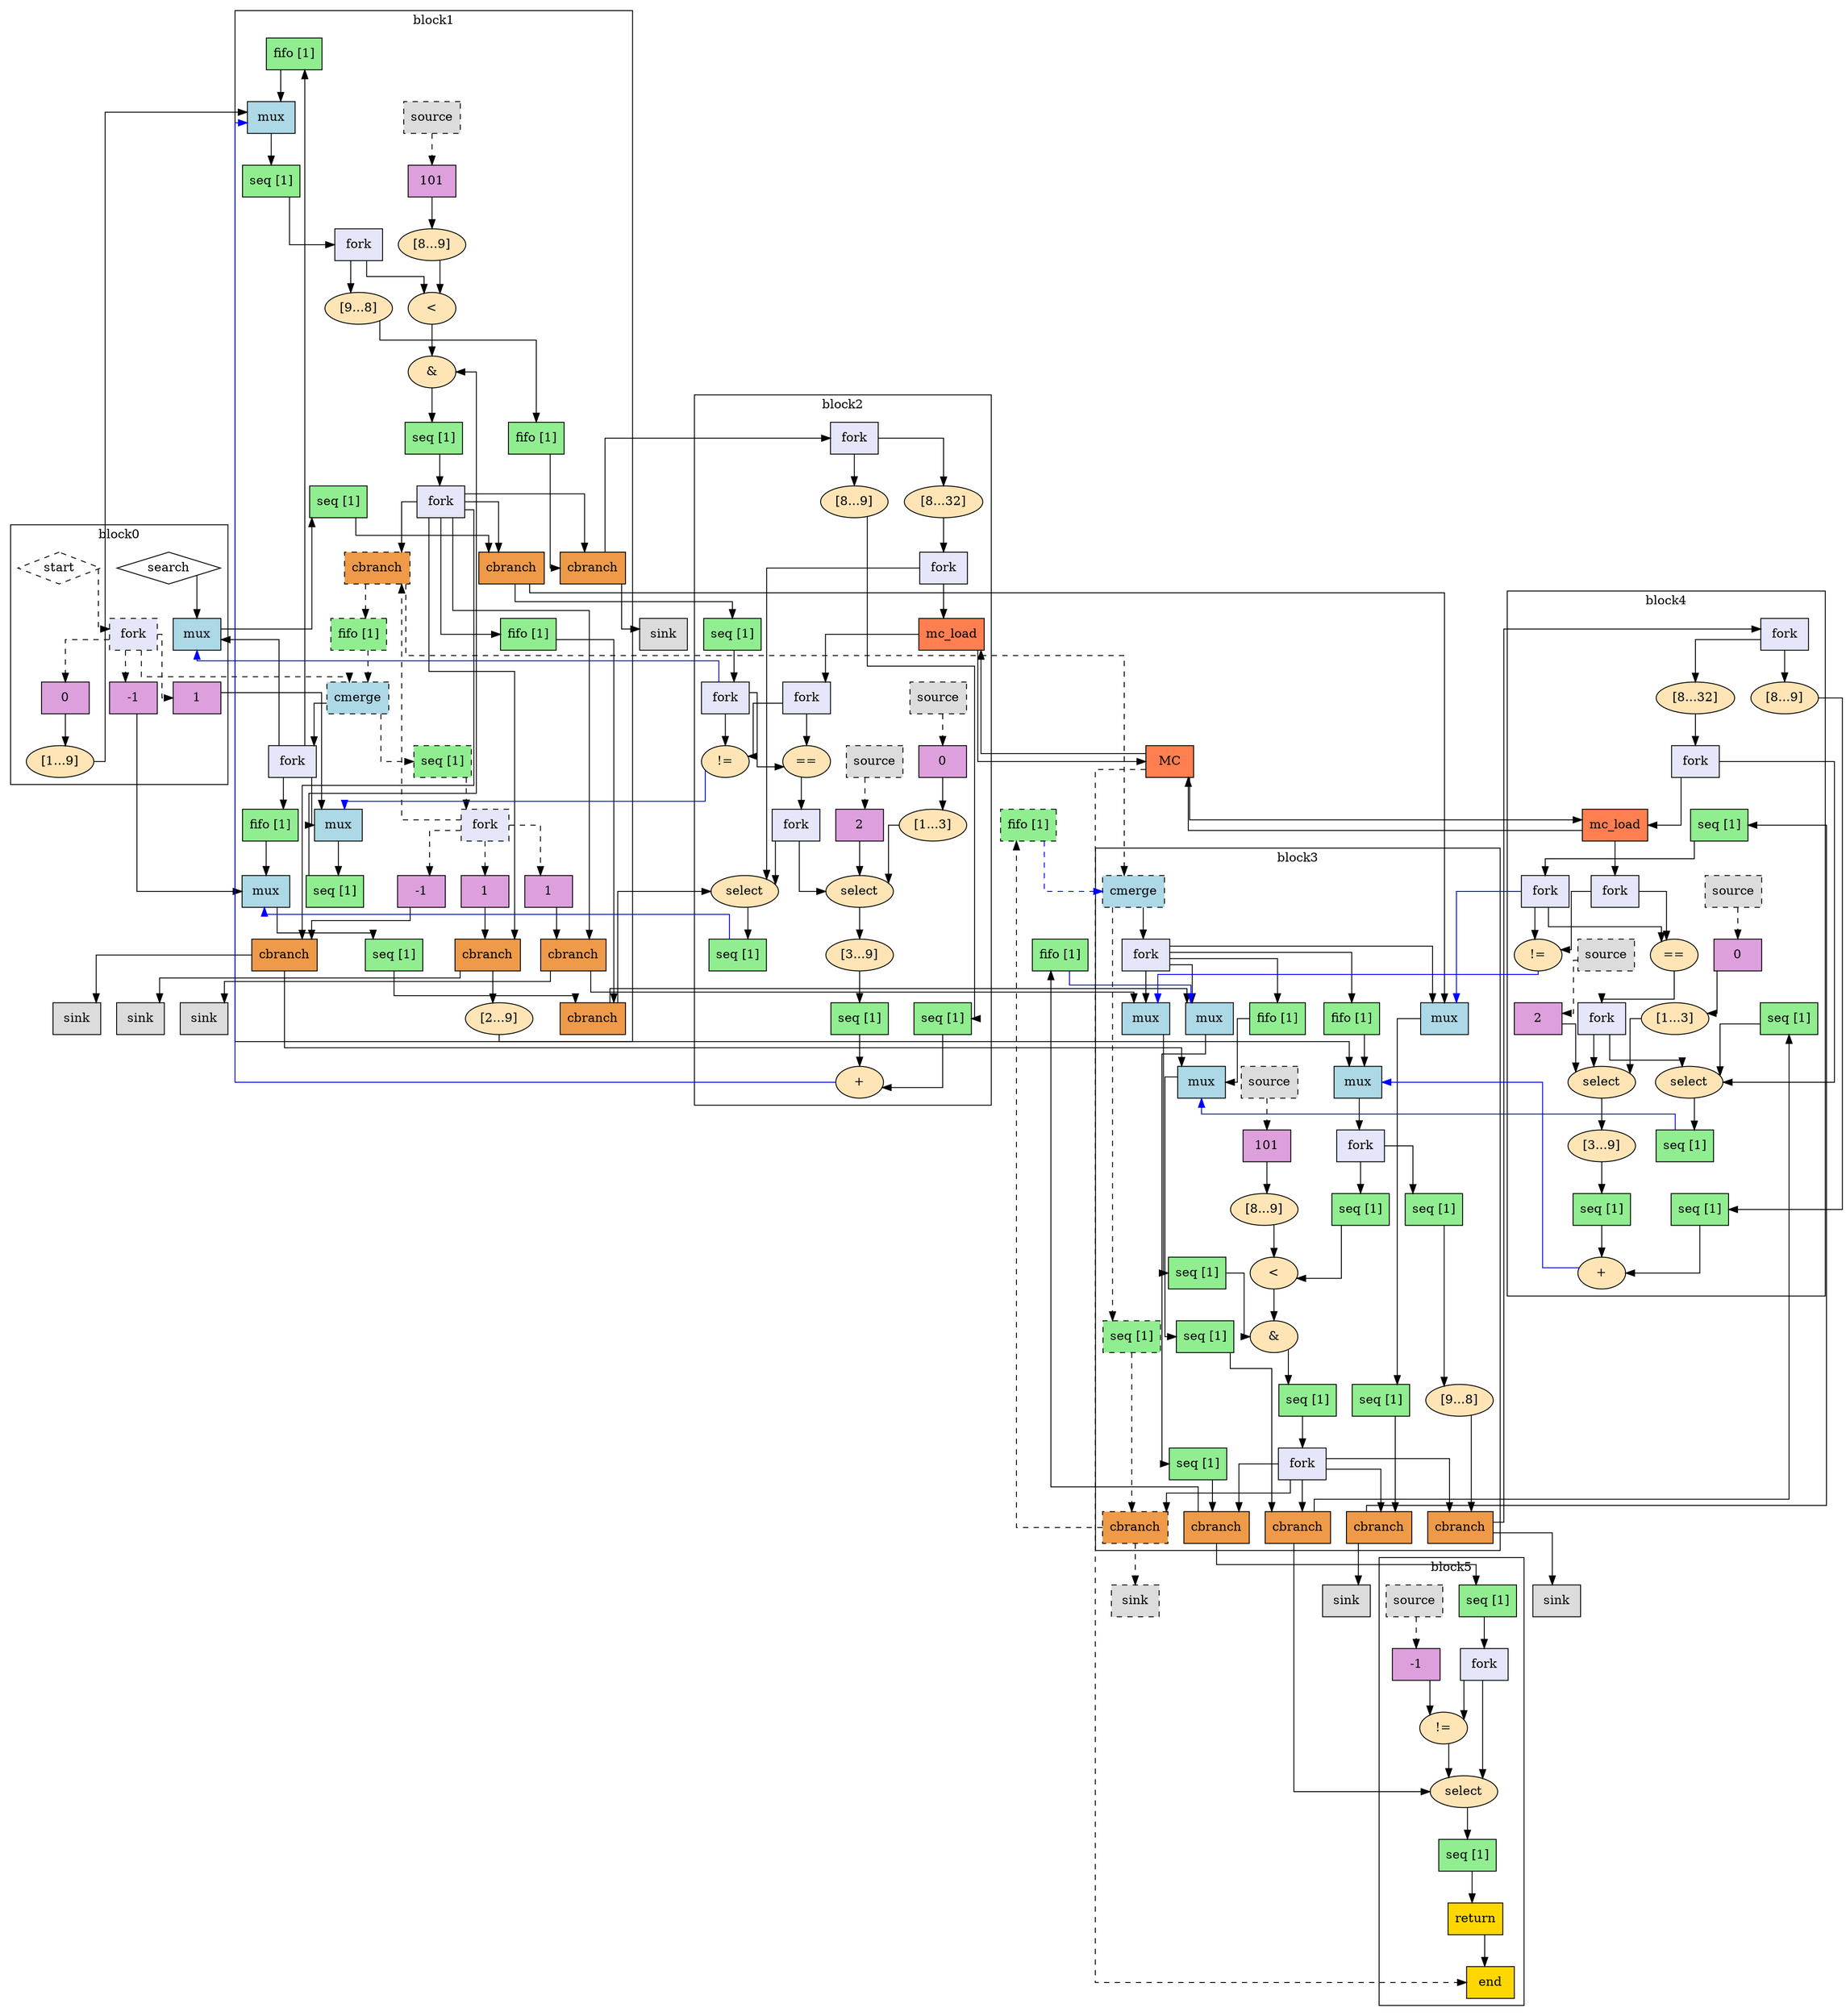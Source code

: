 Digraph G {
  splines=ortho;
  compound=true; // Allow edges between clusters
  // Function arguments
  "search" [mlir_op="handshake.arg", shape=diamond, label="search", ]
  "start" [mlir_op="handshake.arg", shape=diamond, style=dashed, label="start", ]
  // Function operations
  "mem_controller0" [mlir_op="handshake.mem_controller", fillcolor=coral, shape=box, label="MC", style="filled", ]
  "fork0" [mlir_op="handshake.fork", fillcolor=lavender, shape=box, label="fork", style="filled, dashed", ]
  "constant1" [mlir_op="handshake.constant", fillcolor=plum, shape=box, label="0", style="filled", ]
  "constant2" [mlir_op="handshake.constant", fillcolor=plum, shape=box, label="1", style="filled", ]
  "constant3" [mlir_op="handshake.constant", fillcolor=plum, shape=box, label="-1", style="filled", ]
  "extsi0" [mlir_op="arith.extsi", fillcolor=moccasin, shape=oval, label="[1...9]", style="filled", ]
  "buffer17" [mlir_op="handshake.buffer", fillcolor=lightgreen, shape=box, label="fifo [1]", style="filled", ]
  "mux0" [mlir_op="handshake.mux", fillcolor=lightblue, shape=box, label="mux", style="filled", ]
  "buffer2" [mlir_op="handshake.buffer", fillcolor=lightgreen, shape=box, label="seq [1]", style="filled", ]
  "fork1" [mlir_op="handshake.fork", fillcolor=lavender, shape=box, label="fork", style="filled", ]
  "trunci0" [mlir_op="arith.trunci", fillcolor=moccasin, shape=oval, label="[9...8]", style="filled", ]
  "buffer16" [mlir_op="handshake.buffer", fillcolor=lightgreen, shape=box, label="fifo [1]", style="filled", ]
  "mux1" [mlir_op="handshake.mux", fillcolor=lightblue, shape=box, label="mux", style="filled", ]
  "mux2" [mlir_op="handshake.mux", fillcolor=lightblue, shape=box, label="mux", style="filled", ]
  "mux3" [mlir_op="handshake.mux", fillcolor=lightblue, shape=box, label="mux", style="filled", ]
  "buffer32" [mlir_op="handshake.buffer", fillcolor=lightgreen, shape=box, label="fifo [1]", style="filled, dashed", ]
  "control_merge0" [mlir_op="handshake.control_merge", fillcolor=lightblue, shape=box, label="cmerge", style="filled, dashed", ]
  "fork2" [mlir_op="handshake.fork", fillcolor=lavender, shape=box, label="fork", style="filled", ]
  "buffer28" [mlir_op="handshake.buffer", fillcolor=lightgreen, shape=box, label="seq [1]", style="filled, dashed", ]
  "fork3" [mlir_op="handshake.fork", fillcolor=lavender, shape=box, label="fork", style="filled, dashed", ]
  "constant13" [mlir_op="handshake.constant", fillcolor=plum, shape=box, label="-1", style="filled", ]
  "constant14" [mlir_op="handshake.constant", fillcolor=plum, shape=box, label="1", style="filled", ]
  "constant15" [mlir_op="handshake.constant", fillcolor=plum, shape=box, label="1", style="filled", ]
  "source0" [mlir_op="handshake.source", fillcolor=gainsboro, shape=box, label="source", style="filled, dashed", ]
  "constant16" [mlir_op="handshake.constant", fillcolor=plum, shape=box, label="101", style="filled", ]
  "extsi6" [mlir_op="arith.extsi", fillcolor=moccasin, shape=oval, label="[8...9]", style="filled", ]
  "cmpi0" [mlir_op="arith.cmpi<", fillcolor=moccasin, shape=oval, label="<", style="filled", ]
  "buffer5" [mlir_op="handshake.buffer", fillcolor=lightgreen, shape=box, label="seq [1]", style="filled", ]
  "andi0" [mlir_op="arith.andi", fillcolor=moccasin, shape=oval, label="&", style="filled", ]
  "buffer8" [mlir_op="handshake.buffer", fillcolor=lightgreen, shape=box, label="seq [1]", style="filled", ]
  "fork4" [mlir_op="handshake.fork", fillcolor=lavender, shape=box, label="fork", style="filled", ]
  "buffer12" [mlir_op="handshake.buffer", fillcolor=lightgreen, shape=box, label="fifo [1]", style="filled", ]
  "buffer14" [mlir_op="handshake.buffer", fillcolor=lightgreen, shape=box, label="seq [1]", style="filled", ]
  "cond_br2" [mlir_op="handshake.cond_br", fillcolor=tan2, shape=box, label="cbranch", style="filled", ]
  "buffer26" [mlir_op="handshake.buffer", fillcolor=lightgreen, shape=box, label="fifo [1]", style="filled", ]
  "cond_br0" [mlir_op="handshake.cond_br", fillcolor=tan2, shape=box, label="cbranch", style="filled", ]
  "sink0" [mlir_op="handshake.sink", fillcolor=gainsboro, shape=box, label="sink", style="filled", ]
  "buffer20" [mlir_op="handshake.buffer", fillcolor=lightgreen, shape=box, label="seq [1]", style="filled", ]
  "cond_br4" [mlir_op="handshake.cond_br", fillcolor=tan2, shape=box, label="cbranch", style="filled", ]
  "cond_br5" [mlir_op="handshake.cond_br", fillcolor=tan2, shape=box, label="cbranch", style="filled, dashed", ]
  "cond_br1" [mlir_op="handshake.cond_br", fillcolor=tan2, shape=box, label="cbranch", style="filled", ]
  "sink1" [mlir_op="handshake.sink", fillcolor=gainsboro, shape=box, label="sink", style="filled", ]
  "extsi1" [mlir_op="arith.extsi", fillcolor=moccasin, shape=oval, label="[2...9]", style="filled", ]
  "cond_br7" [mlir_op="handshake.cond_br", fillcolor=tan2, shape=box, label="cbranch", style="filled", ]
  "sink2" [mlir_op="handshake.sink", fillcolor=gainsboro, shape=box, label="sink", style="filled", ]
  "cond_br8" [mlir_op="handshake.cond_br", fillcolor=tan2, shape=box, label="cbranch", style="filled", ]
  "sink3" [mlir_op="handshake.sink", fillcolor=gainsboro, shape=box, label="sink", style="filled", ]
  "fork5" [mlir_op="handshake.fork", fillcolor=lavender, shape=box, label="fork", style="filled", ]
  "extsi2" [mlir_op="arith.extsi", fillcolor=moccasin, shape=oval, label="[8...9]", style="filled", ]
  "extsi7" [mlir_op="arith.extsi", fillcolor=moccasin, shape=oval, label="[8...32]", style="filled", ]
  "fork6" [mlir_op="handshake.fork", fillcolor=lavender, shape=box, label="fork", style="filled", ]
  "buffer29" [mlir_op="handshake.buffer", fillcolor=lightgreen, shape=box, label="seq [1]", style="filled", ]
  "fork7" [mlir_op="handshake.fork", fillcolor=lavender, shape=box, label="fork", style="filled", ]
  "source1" [mlir_op="handshake.source", fillcolor=gainsboro, shape=box, label="source", style="filled, dashed", ]
  "constant17" [mlir_op="handshake.constant", fillcolor=plum, shape=box, label="2", style="filled", ]
  "source2" [mlir_op="handshake.source", fillcolor=gainsboro, shape=box, label="source", style="filled, dashed", ]
  "constant18" [mlir_op="handshake.constant", fillcolor=plum, shape=box, label="0", style="filled", ]
  "extsi8" [mlir_op="arith.extsi", fillcolor=moccasin, shape=oval, label="[1...3]", style="filled", ]
  "mc_load0" [mlir_op="handshake.mc_load", fillcolor=coral, shape=box, label="mc_load", style="filled", ]
  "fork8" [mlir_op="handshake.fork", fillcolor=lavender, shape=box, label="fork", style="filled", ]
  "cmpi1" [mlir_op="arith.cmpi==", fillcolor=moccasin, shape=oval, label="==", style="filled", ]
  "fork9" [mlir_op="handshake.fork", fillcolor=lavender, shape=box, label="fork", style="filled", ]
  "select0" [mlir_op="arith.select", fillcolor=moccasin, shape=oval, label="select", style="filled", ]
  "cmpi2" [mlir_op="arith.cmpi!=", fillcolor=moccasin, shape=oval, label="!=", style="filled", ]
  "select3" [mlir_op="arith.select", fillcolor=moccasin, shape=oval, label="select", style="filled", ]
  "extsi9" [mlir_op="arith.extsi", fillcolor=moccasin, shape=oval, label="[3...9]", style="filled", ]
  "buffer25" [mlir_op="handshake.buffer", fillcolor=lightgreen, shape=box, label="seq [1]", style="filled", ]
  "buffer33" [mlir_op="handshake.buffer", fillcolor=lightgreen, shape=box, label="seq [1]", style="filled", ]
  "addi0" [mlir_op="arith.addi", fillcolor=moccasin, shape=oval, label="+", style="filled", ]
  "buffer22" [mlir_op="handshake.buffer", fillcolor=lightgreen, shape=box, label="seq [1]", style="filled", ]
  "buffer10" [mlir_op="handshake.buffer", fillcolor=lightgreen, shape=box, label="fifo [1]", style="filled", ]
  "mux4" [mlir_op="handshake.mux", fillcolor=lightblue, shape=box, label="mux", style="filled", ]
  "fork10" [mlir_op="handshake.fork", fillcolor=lavender, shape=box, label="fork", style="filled", ]
  "buffer30" [mlir_op="handshake.buffer", fillcolor=lightgreen, shape=box, label="seq [1]", style="filled", ]
  "trunci1" [mlir_op="arith.trunci", fillcolor=moccasin, shape=oval, label="[9...8]", style="filled", ]
  "buffer13" [mlir_op="handshake.buffer", fillcolor=lightgreen, shape=box, label="fifo [1]", style="filled", ]
  "mux5" [mlir_op="handshake.mux", fillcolor=lightblue, shape=box, label="mux", style="filled", ]
  "mux6" [mlir_op="handshake.mux", fillcolor=lightblue, shape=box, label="mux", style="filled", ]
  "mux7" [mlir_op="handshake.mux", fillcolor=lightblue, shape=box, label="mux", style="filled", ]
  "mux8" [mlir_op="handshake.mux", fillcolor=lightblue, shape=box, label="mux", style="filled", ]
  "control_merge1" [mlir_op="handshake.control_merge", fillcolor=lightblue, shape=box, label="cmerge", style="filled, dashed", ]
  "fork11" [mlir_op="handshake.fork", fillcolor=lavender, shape=box, label="fork", style="filled", ]
  "source3" [mlir_op="handshake.source", fillcolor=gainsboro, shape=box, label="source", style="filled, dashed", ]
  "constant19" [mlir_op="handshake.constant", fillcolor=plum, shape=box, label="101", style="filled", ]
  "extsi10" [mlir_op="arith.extsi", fillcolor=moccasin, shape=oval, label="[8...9]", style="filled", ]
  "buffer18" [mlir_op="handshake.buffer", fillcolor=lightgreen, shape=box, label="seq [1]", style="filled", ]
  "cmpi3" [mlir_op="arith.cmpi<", fillcolor=moccasin, shape=oval, label="<", style="filled", ]
  "buffer1" [mlir_op="handshake.buffer", fillcolor=lightgreen, shape=box, label="seq [1]", style="filled", ]
  "andi1" [mlir_op="arith.andi", fillcolor=moccasin, shape=oval, label="&", style="filled", ]
  "buffer11" [mlir_op="handshake.buffer", fillcolor=lightgreen, shape=box, label="seq [1]", style="filled", ]
  "fork12" [mlir_op="handshake.fork", fillcolor=lavender, shape=box, label="fork", style="filled", ]
  "buffer21" [mlir_op="handshake.buffer", fillcolor=lightgreen, shape=box, label="seq [1]", style="filled", ]
  "cond_br12" [mlir_op="handshake.cond_br", fillcolor=tan2, shape=box, label="cbranch", style="filled", ]
  "cond_br3" [mlir_op="handshake.cond_br", fillcolor=tan2, shape=box, label="cbranch", style="filled", ]
  "sink4" [mlir_op="handshake.sink", fillcolor=gainsboro, shape=box, label="sink", style="filled", ]
  "buffer15" [mlir_op="handshake.buffer", fillcolor=lightgreen, shape=box, label="seq [1]", style="filled", ]
  "cond_br14" [mlir_op="handshake.cond_br", fillcolor=tan2, shape=box, label="cbranch", style="filled", ]
  "sink5" [mlir_op="handshake.sink", fillcolor=gainsboro, shape=box, label="sink", style="filled", ]
  "buffer19" [mlir_op="handshake.buffer", fillcolor=lightgreen, shape=box, label="seq [1]", style="filled", ]
  "cond_br15" [mlir_op="handshake.cond_br", fillcolor=tan2, shape=box, label="cbranch", style="filled", ]
  "buffer3" [mlir_op="handshake.buffer", fillcolor=lightgreen, shape=box, label="seq [1]", style="filled, dashed", ]
  "cond_br16" [mlir_op="handshake.cond_br", fillcolor=tan2, shape=box, label="cbranch", style="filled, dashed", ]
  "sink6" [mlir_op="handshake.sink", fillcolor=gainsboro, shape=box, label="sink", style="filled, dashed", ]
  "fork13" [mlir_op="handshake.fork", fillcolor=lavender, shape=box, label="fork", style="filled", ]
  "extsi3" [mlir_op="arith.extsi", fillcolor=moccasin, shape=oval, label="[8...9]", style="filled", ]
  "extsi11" [mlir_op="arith.extsi", fillcolor=moccasin, shape=oval, label="[8...32]", style="filled", ]
  "fork14" [mlir_op="handshake.fork", fillcolor=lavender, shape=box, label="fork", style="filled", ]
  "buffer31" [mlir_op="handshake.buffer", fillcolor=lightgreen, shape=box, label="seq [1]", style="filled", ]
  "fork15" [mlir_op="handshake.fork", fillcolor=lavender, shape=box, label="fork", style="filled", ]
  "buffer27" [mlir_op="handshake.buffer", fillcolor=lightgreen, shape=box, label="fifo [1]", style="filled, dashed", ]
  "source4" [mlir_op="handshake.source", fillcolor=gainsboro, shape=box, label="source", style="filled, dashed", ]
  "constant20" [mlir_op="handshake.constant", fillcolor=plum, shape=box, label="2", style="filled", ]
  "source5" [mlir_op="handshake.source", fillcolor=gainsboro, shape=box, label="source", style="filled, dashed", ]
  "constant21" [mlir_op="handshake.constant", fillcolor=plum, shape=box, label="0", style="filled", ]
  "extsi12" [mlir_op="arith.extsi", fillcolor=moccasin, shape=oval, label="[1...3]", style="filled", ]
  "mc_load1" [mlir_op="handshake.mc_load", fillcolor=coral, shape=box, label="mc_load", style="filled", ]
  "fork16" [mlir_op="handshake.fork", fillcolor=lavender, shape=box, label="fork", style="filled", ]
  "cmpi4" [mlir_op="arith.cmpi==", fillcolor=moccasin, shape=oval, label="==", style="filled", ]
  "fork17" [mlir_op="handshake.fork", fillcolor=lavender, shape=box, label="fork", style="filled", ]
  "buffer7" [mlir_op="handshake.buffer", fillcolor=lightgreen, shape=box, label="seq [1]", style="filled", ]
  "select1" [mlir_op="arith.select", fillcolor=moccasin, shape=oval, label="select", style="filled", ]
  "cmpi5" [mlir_op="arith.cmpi!=", fillcolor=moccasin, shape=oval, label="!=", style="filled", ]
  "select5" [mlir_op="arith.select", fillcolor=moccasin, shape=oval, label="select", style="filled", ]
  "extsi13" [mlir_op="arith.extsi", fillcolor=moccasin, shape=oval, label="[3...9]", style="filled", ]
  "buffer0" [mlir_op="handshake.buffer", fillcolor=lightgreen, shape=box, label="seq [1]", style="filled", ]
  "buffer9" [mlir_op="handshake.buffer", fillcolor=lightgreen, shape=box, label="seq [1]", style="filled", ]
  "addi1" [mlir_op="arith.addi", fillcolor=moccasin, shape=oval, label="+", style="filled", ]
  "buffer23" [mlir_op="handshake.buffer", fillcolor=lightgreen, shape=box, label="seq [1]", style="filled", ]
  "buffer6" [mlir_op="handshake.buffer", fillcolor=lightgreen, shape=box, label="fifo [1]", style="filled", ]
  "buffer4" [mlir_op="handshake.buffer", fillcolor=lightgreen, shape=box, label="seq [1]", style="filled", ]
  "fork18" [mlir_op="handshake.fork", fillcolor=lavender, shape=box, label="fork", style="filled", ]
  "source6" [mlir_op="handshake.source", fillcolor=gainsboro, shape=box, label="source", style="filled, dashed", ]
  "constant22" [mlir_op="handshake.constant", fillcolor=plum, shape=box, label="-1", style="filled", ]
  "cmpi6" [mlir_op="arith.cmpi!=", fillcolor=moccasin, shape=oval, label="!=", style="filled", ]
  "select2" [mlir_op="arith.select", fillcolor=moccasin, shape=oval, label="select", style="filled", ]
  "buffer24" [mlir_op="handshake.buffer", fillcolor=lightgreen, shape=box, label="seq [1]", style="filled", ]
  "d_return0" [mlir_op="handshake.d_return", fillcolor=gold, shape=box, label="return", style="filled", ]
  "end0" [mlir_op="handshake.end", fillcolor=gold, shape=box, label="end", style="filled", ]
  // Edges within basic block 0
  subgraph "cluster0" {
    label="block0"
    "fork0" -> "constant3" [style=dashed, ]
    "fork0" -> "constant2" [style=dashed, ]
    "fork0" -> "constant1" [style=dashed, ]
    "constant1" -> "extsi0" []
    "search" -> "mux3" []
    "start" -> "fork0" [style=dashed, ]
  }
  // Edges outgoing of basic block 0
  "fork0" -> "control_merge0" [style=dashed, ]
  "constant2" -> "mux2" []
  "constant3" -> "mux1" []
  "extsi0" -> "mux0" []
  // Edges within basic block 2
  subgraph "cluster2" {
    label="block2"
    "fork5" -> "extsi2" []
    "fork5" -> "extsi7" []
    "extsi2" -> "buffer25" []
    "extsi7" -> "fork6" []
    "fork6" -> "select0" []
    "fork6" -> "mc_load0" []
    "buffer29" -> "fork7" []
    "fork7" -> "cmpi2" []
    "fork7" -> "cmpi1" []
    "source1" -> "constant17" [style=dashed, ]
    "constant17" -> "select3" []
    "source2" -> "constant18" [style=dashed, ]
    "constant18" -> "extsi8" []
    "extsi8" -> "select3" []
    "mc_load0" -> "fork8" []
    "fork8" -> "cmpi2" []
    "fork8" -> "cmpi1" []
    "cmpi1" -> "fork9" []
    "fork9" -> "select3" []
    "fork9" -> "select0" []
    "select0" -> "buffer22" []
    "select3" -> "extsi9" []
    "extsi9" -> "buffer33" []
    "buffer25" -> "addi0" []
    "buffer33" -> "addi0" []
  }
  // Edges outgoing of basic block 2
  "fork7" -> "mux3" [ color="blue"]
  "mc_load0" -> "mem_controller0" []
  "cmpi2" -> "mux2" [ color="blue"]
  "addi0" -> "mux0" [ color="blue"]
  "buffer22" -> "mux1" [ color="blue"]
  // Edges within basic block 4
  subgraph "cluster4" {
    label="block4"
    "fork13" -> "extsi3" []
    "fork13" -> "extsi11" []
    "extsi3" -> "buffer9" []
    "extsi11" -> "fork14" []
    "fork14" -> "select1" []
    "fork14" -> "mc_load1" []
    "buffer31" -> "fork15" []
    "fork15" -> "cmpi5" []
    "fork15" -> "cmpi4" []
    "source4" -> "constant20" [style=dashed, ]
    "constant20" -> "select5" []
    "source5" -> "constant21" [style=dashed, ]
    "constant21" -> "extsi12" []
    "extsi12" -> "select5" []
    "mc_load1" -> "fork16" []
    "fork16" -> "cmpi5" []
    "fork16" -> "cmpi4" []
    "cmpi4" -> "fork17" []
    "fork17" -> "select5" []
    "fork17" -> "select1" []
    "buffer7" -> "select1" []
    "select1" -> "buffer23" []
    "select5" -> "extsi13" []
    "extsi13" -> "buffer0" []
    "buffer0" -> "addi1" []
    "buffer9" -> "addi1" []
  }
  // Edges outgoing of basic block 4
  "fork15" -> "mux7" [ color="blue"]
  "buffer27" -> "control_merge1" [style=dashed,  color="blue"]
  "mc_load1" -> "mem_controller0" []
  "cmpi5" -> "mux6" [ color="blue"]
  "addi1" -> "mux4" [ color="blue"]
  "buffer23" -> "mux5" [ color="blue"]
  "buffer6" -> "mux8" [ color="blue"]
  // Edges within basic block 1
  subgraph "cluster1" {
    label="block1"
    "buffer17" -> "mux0" []
    "mux0" -> "buffer2" []
    "buffer2" -> "fork1" []
    "fork1" -> "trunci0" []
    "fork1" -> "cmpi0" []
    "trunci0" -> "buffer26" []
    "buffer16" -> "mux1" []
    "mux1" -> "buffer14" []
    "mux2" -> "buffer5" []
    "mux3" -> "buffer20" []
    "buffer32" -> "control_merge0" [style=dashed, ]
    "control_merge0" -> "buffer28" [style=dashed, ]
    "control_merge0" -> "fork2" []
    "fork2" -> "buffer17" []
    "fork2" -> "mux3" []
    "fork2" -> "mux2" []
    "fork2" -> "buffer16" []
    "buffer28" -> "fork3" [style=dashed, ]
    "fork3" -> "constant13" [style=dashed, ]
    "fork3" -> "constant14" [style=dashed, ]
    "fork3" -> "constant15" [style=dashed, ]
    "fork3" -> "cond_br5" [style=dashed, ]
    "constant13" -> "cond_br7" []
    "constant14" -> "cond_br8" []
    "constant15" -> "cond_br1" []
    "source0" -> "constant16" [style=dashed, ]
    "constant16" -> "extsi6" []
    "extsi6" -> "cmpi0" []
    "cmpi0" -> "andi0" []
    "buffer5" -> "andi0" []
    "andi0" -> "buffer8" []
    "buffer8" -> "fork4" []
    "fork4" -> "cond_br0" []
    "fork4" -> "cond_br1" []
    "fork4" -> "cond_br8" []
    "fork4" -> "cond_br7" []
    "fork4" -> "cond_br5" []
    "fork4" -> "cond_br4" []
    "fork4" -> "buffer12" []
    "buffer12" -> "cond_br2" []
    "buffer14" -> "cond_br2" []
    "buffer26" -> "cond_br0" []
    "buffer20" -> "cond_br4" []
    "cond_br5" -> "buffer32" [style=dashed, ]
    "cond_br1" -> "extsi1" []
  }
  // Edges outgoing of basic block 1
  "cond_br2" -> "select0" []
  "cond_br2" -> "mux8" []
  "cond_br0" -> "fork5" []
  "cond_br0" -> "sink0" []
  "cond_br4" -> "buffer29" []
  "cond_br4" -> "mux7" []
  "cond_br5" -> "control_merge1" [style=dashed, ]
  "cond_br1" -> "sink1" []
  "extsi1" -> "mux4" []
  "cond_br7" -> "sink2" []
  "cond_br7" -> "mux5" []
  "cond_br8" -> "sink3" []
  "cond_br8" -> "mux6" []
  // Edges within basic block 3
  subgraph "cluster3" {
    label="block3"
    "buffer10" -> "mux4" []
    "mux4" -> "fork10" []
    "fork10" -> "buffer30" []
    "fork10" -> "buffer18" []
    "buffer30" -> "trunci1" []
    "trunci1" -> "cond_br3" []
    "buffer13" -> "mux5" []
    "mux5" -> "buffer21" []
    "mux6" -> "buffer1" []
    "mux7" -> "buffer15" []
    "mux8" -> "buffer19" []
    "control_merge1" -> "buffer3" [style=dashed, ]
    "control_merge1" -> "fork11" []
    "fork11" -> "buffer10" []
    "fork11" -> "mux8" []
    "fork11" -> "mux7" []
    "fork11" -> "mux6" []
    "fork11" -> "buffer13" []
    "source3" -> "constant19" [style=dashed, ]
    "constant19" -> "extsi10" []
    "extsi10" -> "cmpi3" []
    "buffer18" -> "cmpi3" []
    "cmpi3" -> "andi1" []
    "buffer1" -> "andi1" []
    "andi1" -> "buffer11" []
    "buffer11" -> "fork12" []
    "fork12" -> "cond_br3" []
    "fork12" -> "cond_br16" []
    "fork12" -> "cond_br15" []
    "fork12" -> "cond_br14" []
    "fork12" -> "cond_br12" []
    "buffer21" -> "cond_br12" []
    "buffer15" -> "cond_br14" []
    "buffer19" -> "cond_br15" []
    "buffer3" -> "cond_br16" [style=dashed, ]
  }
  // Edges outgoing of basic block 3
  "cond_br12" -> "buffer7" []
  "cond_br12" -> "select2" []
  "cond_br3" -> "fork13" []
  "cond_br3" -> "sink4" []
  "cond_br14" -> "buffer31" []
  "cond_br14" -> "sink5" []
  "cond_br15" -> "buffer6" []
  "cond_br15" -> "buffer4" []
  "cond_br16" -> "buffer27" [style=dashed, ]
  "cond_br16" -> "sink6" [style=dashed, ]
  // Edges within basic block 5
  subgraph "cluster5" {
    label="block5"
    "buffer4" -> "fork18" []
    "fork18" -> "select2" []
    "fork18" -> "cmpi6" []
    "source6" -> "constant22" [style=dashed, ]
    "constant22" -> "cmpi6" []
    "cmpi6" -> "select2" []
    "select2" -> "buffer24" []
    "buffer24" -> "d_return0" []
    "d_return0" -> "end0" []
  }
  // Edges outside of all basic blocks
  "mem_controller0" -> "mc_load0" []
  "mem_controller0" -> "mc_load1" []
  "mem_controller0" -> "end0" [style=dashed, ]
}

